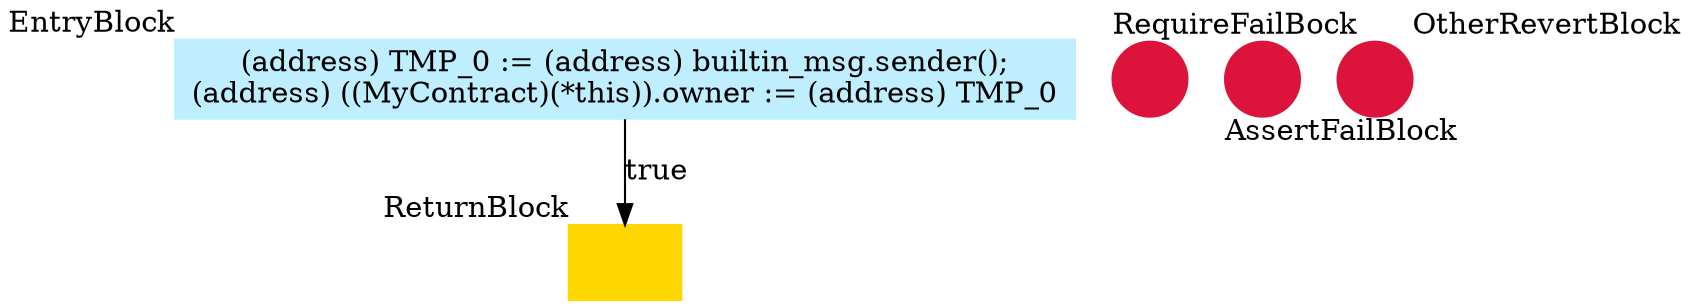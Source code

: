 digraph Fun{
   EntryBlock [label="(address) TMP_0 := (address) builtin_msg.sender();
(address) ((MyContract)(*this)).owner := (address) TMP_0",style=filled,color=lightblue1,shape="box", xlabel="EntryBlock"];
   ReturnBlock [label="",shape="box",style=filled,color=gold, xlabel="ReturnBlock"];
   RequireFailBock [label="",shape="circle",style=filled,color=crimson, xlabel="RequireFailBock"];
   AssertFailBlock [label="",shape="circle",style=filled,color=crimson, xlabel="AssertFailBlock"];
   OtherRevertBlock [label="",shape="circle",style=filled,color=crimson, xlabel="OtherRevertBlock"];
   EntryBlock -> ReturnBlock[label="true"];
}